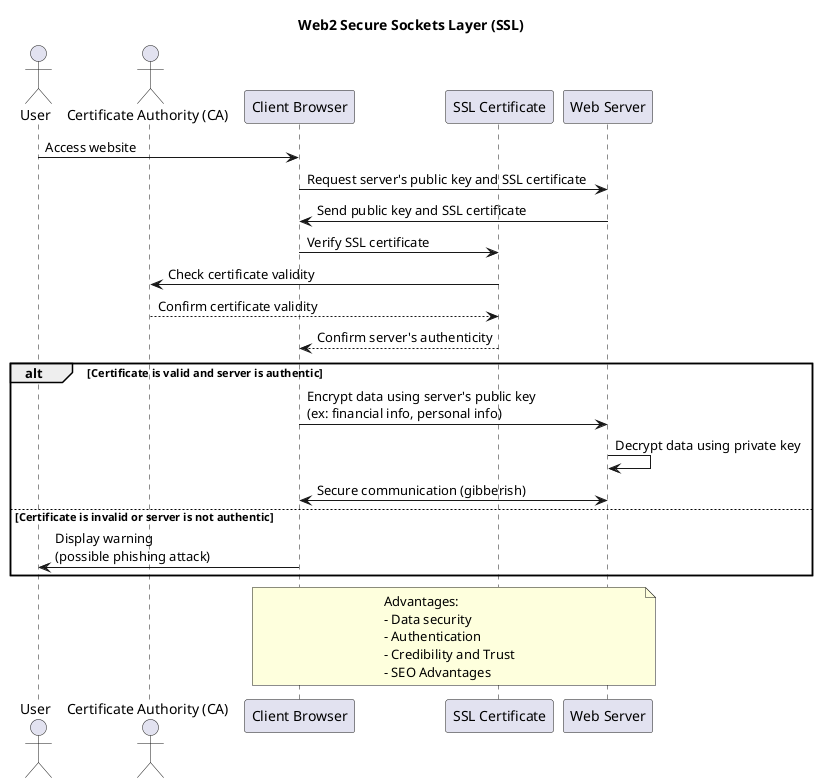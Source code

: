 @startuml ssl
title Web2 Secure Sockets Layer (SSL)

actor User
actor "Certificate Authority (CA)" as CA

participant "Client Browser" as Client
participant "SSL Certificate" as Certificate
participant "Web Server" as Server

User -> Client: Access website
Client -> Server: Request server's public key and SSL certificate
Server -> Client: Send public key and SSL certificate
Client -> Certificate: Verify SSL certificate
Certificate -> CA: Check certificate validity
CA --> Certificate: Confirm certificate validity
Certificate --> Client: Confirm server's authenticity

alt Certificate is valid and server is authentic
Client -> Server: Encrypt data using server's public key\n(ex: financial info, personal info)
Server -> Server: Decrypt data using private key
Client <-> Server: Secure communication (gibberish)
else Certificate is invalid or server is not authentic
Client -> User: Display warning\n(possible phishing attack)
end

note over Client, Server
Advantages:
- Data security
- Authentication
- Credibility and Trust
- SEO Advantages
end note

@enduml





